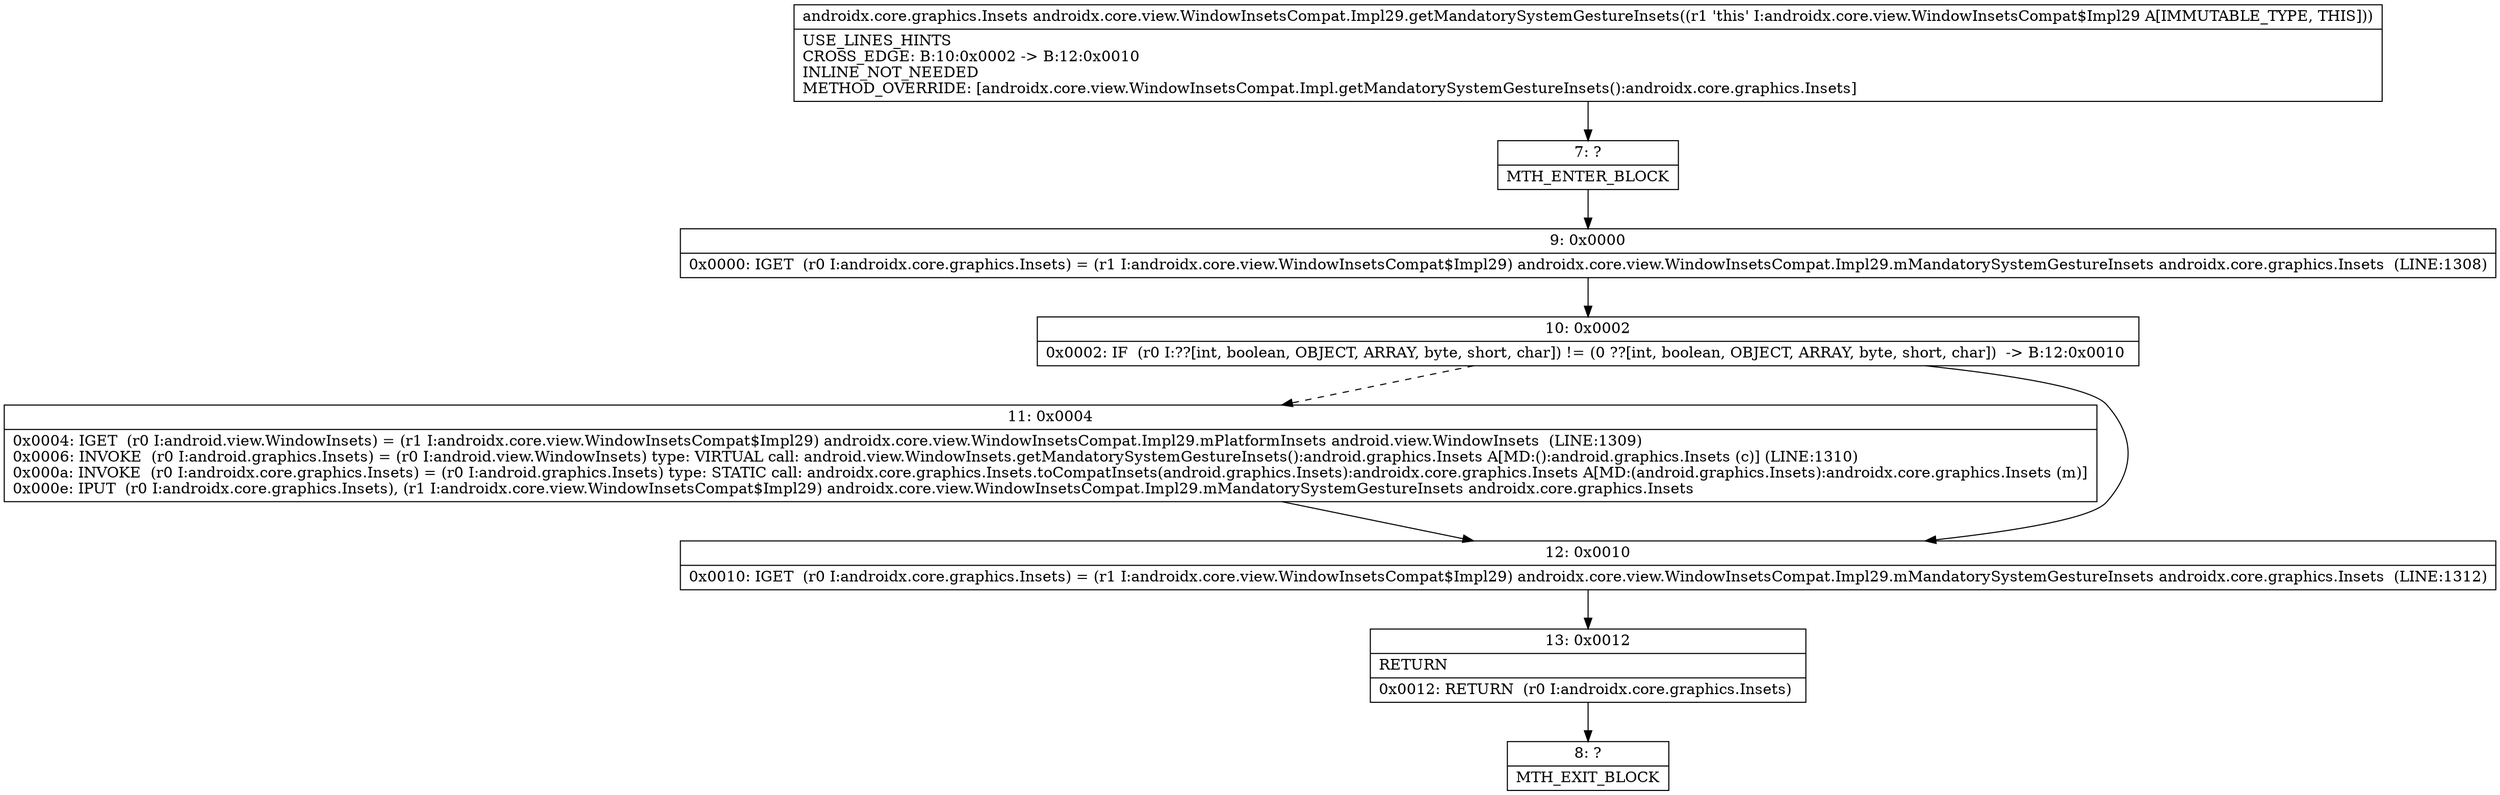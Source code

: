 digraph "CFG forandroidx.core.view.WindowInsetsCompat.Impl29.getMandatorySystemGestureInsets()Landroidx\/core\/graphics\/Insets;" {
Node_7 [shape=record,label="{7\:\ ?|MTH_ENTER_BLOCK\l}"];
Node_9 [shape=record,label="{9\:\ 0x0000|0x0000: IGET  (r0 I:androidx.core.graphics.Insets) = (r1 I:androidx.core.view.WindowInsetsCompat$Impl29) androidx.core.view.WindowInsetsCompat.Impl29.mMandatorySystemGestureInsets androidx.core.graphics.Insets  (LINE:1308)\l}"];
Node_10 [shape=record,label="{10\:\ 0x0002|0x0002: IF  (r0 I:??[int, boolean, OBJECT, ARRAY, byte, short, char]) != (0 ??[int, boolean, OBJECT, ARRAY, byte, short, char])  \-\> B:12:0x0010 \l}"];
Node_11 [shape=record,label="{11\:\ 0x0004|0x0004: IGET  (r0 I:android.view.WindowInsets) = (r1 I:androidx.core.view.WindowInsetsCompat$Impl29) androidx.core.view.WindowInsetsCompat.Impl29.mPlatformInsets android.view.WindowInsets  (LINE:1309)\l0x0006: INVOKE  (r0 I:android.graphics.Insets) = (r0 I:android.view.WindowInsets) type: VIRTUAL call: android.view.WindowInsets.getMandatorySystemGestureInsets():android.graphics.Insets A[MD:():android.graphics.Insets (c)] (LINE:1310)\l0x000a: INVOKE  (r0 I:androidx.core.graphics.Insets) = (r0 I:android.graphics.Insets) type: STATIC call: androidx.core.graphics.Insets.toCompatInsets(android.graphics.Insets):androidx.core.graphics.Insets A[MD:(android.graphics.Insets):androidx.core.graphics.Insets (m)]\l0x000e: IPUT  (r0 I:androidx.core.graphics.Insets), (r1 I:androidx.core.view.WindowInsetsCompat$Impl29) androidx.core.view.WindowInsetsCompat.Impl29.mMandatorySystemGestureInsets androidx.core.graphics.Insets \l}"];
Node_12 [shape=record,label="{12\:\ 0x0010|0x0010: IGET  (r0 I:androidx.core.graphics.Insets) = (r1 I:androidx.core.view.WindowInsetsCompat$Impl29) androidx.core.view.WindowInsetsCompat.Impl29.mMandatorySystemGestureInsets androidx.core.graphics.Insets  (LINE:1312)\l}"];
Node_13 [shape=record,label="{13\:\ 0x0012|RETURN\l|0x0012: RETURN  (r0 I:androidx.core.graphics.Insets) \l}"];
Node_8 [shape=record,label="{8\:\ ?|MTH_EXIT_BLOCK\l}"];
MethodNode[shape=record,label="{androidx.core.graphics.Insets androidx.core.view.WindowInsetsCompat.Impl29.getMandatorySystemGestureInsets((r1 'this' I:androidx.core.view.WindowInsetsCompat$Impl29 A[IMMUTABLE_TYPE, THIS]))  | USE_LINES_HINTS\lCROSS_EDGE: B:10:0x0002 \-\> B:12:0x0010\lINLINE_NOT_NEEDED\lMETHOD_OVERRIDE: [androidx.core.view.WindowInsetsCompat.Impl.getMandatorySystemGestureInsets():androidx.core.graphics.Insets]\l}"];
MethodNode -> Node_7;Node_7 -> Node_9;
Node_9 -> Node_10;
Node_10 -> Node_11[style=dashed];
Node_10 -> Node_12;
Node_11 -> Node_12;
Node_12 -> Node_13;
Node_13 -> Node_8;
}

